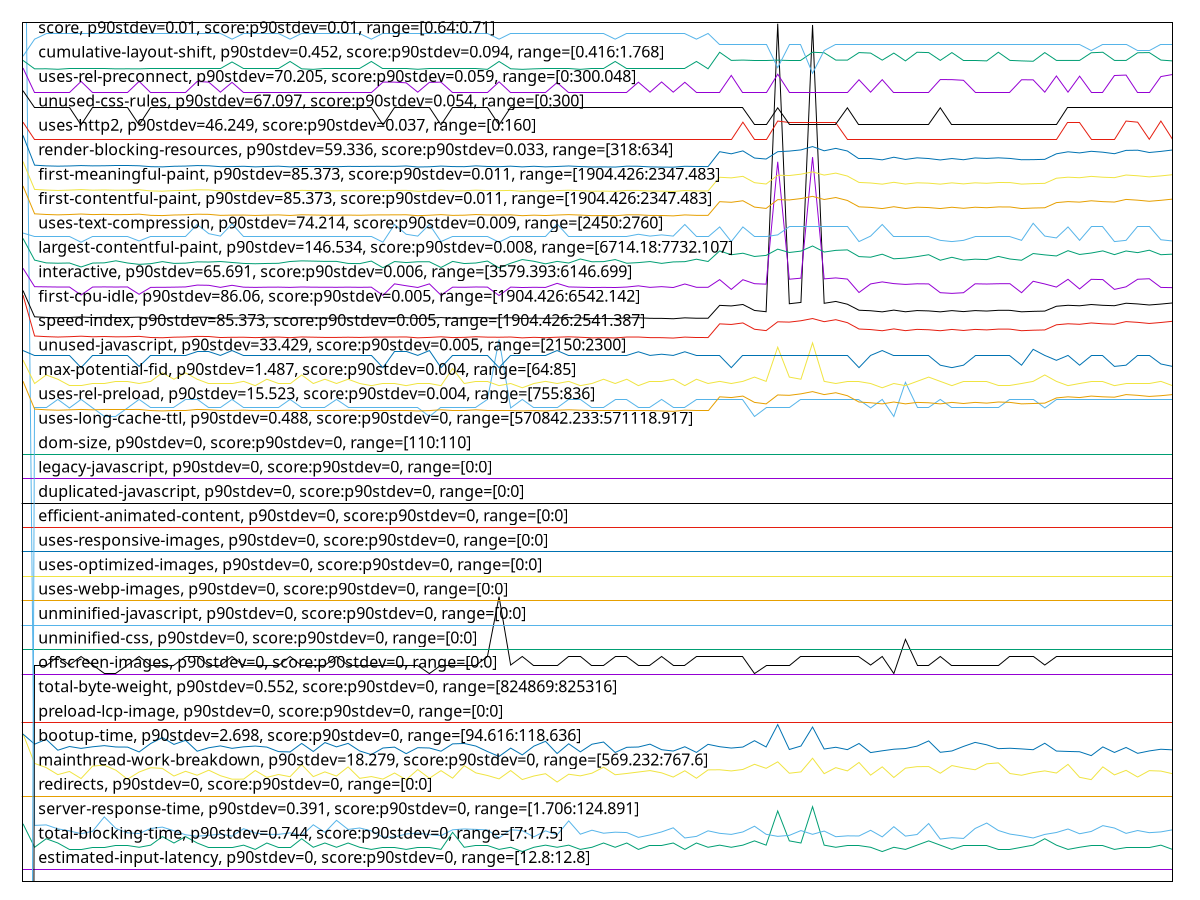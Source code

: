 reset

$estimatedInputLatencyP90Stdev0ScoreP90Stdev0Range128128 <<EOF
0 0.5000000000001847
1 0.5000000000001847
2 0.5000000000001847
3 0.5000000000001847
4 0.5000000000001847
5 0.5000000000001847
6 0.5000000000001847
7 0.5000000000001847
8 0.5000000000001847
9 0.5000000000001847
10 0.5000000000001847
11 0.5000000000001847
12 0.5000000000001847
13 0.5000000000001847
14 0.5000000000001847
15 0.5000000000001847
16 0.5000000000001847
17 0.5000000000001847
18 0.5000000000001847
19 0.5000000000001847
20 0.5000000000001847
21 0.5000000000001847
22 0.5000000000001847
23 0.5000000000001847
24 0.5000000000001847
25 0.5000000000001847
26 0.5000000000001847
27 0.5000000000001847
28 0.5000000000001847
29 0.5000000000001847
30 0.5000000000001847
31 0.5000000000001847
32 0.5000000000001847
33 0.5000000000001847
34 0.5000000000001847
35 0.5000000000001847
36 0.5000000000001847
37 0.5000000000001847
38 0.5000000000001847
39 0.5000000000001847
40 0.5000000000001847
41 0.5000000000001847
42 0.5000000000001847
43 0.5000000000001847
44 0.5000000000001847
45 0.5000000000001847
46 0.5000000000001847
47 0.5000000000001847
48 0.5000000000001847
49 0.5000000000001847
50 0.5000000000001847
51 0.5000000000001847
52 0.5000000000001847
53 0.5000000000001847
54 0.5000000000001847
55 0.5000000000001847
56 0.5000000000001847
57 0.5000000000001847
58 0.5000000000001847
59 0.5000000000001847
60 0.5000000000001847
61 0.5000000000001847
62 0.5000000000001847
63 0.5000000000001847
64 0.5000000000001847
65 0.5000000000001847
66 0.5000000000001847
67 0.5000000000001847
68 0.5000000000001847
69 0.5000000000001847
70 0.5000000000001847
71 0.5000000000001847
72 0.5000000000001847
73 0.5000000000001847
74 0.5000000000001847
75 0.5000000000001847
76 0.5000000000001847
77 0.5000000000001847
78 0.5000000000001847
79 0.5000000000001847
80 0.5000000000001847
81 0.5000000000001847
82 0.5000000000001847
83 0.5000000000001847
84 0.5000000000001847
85 0.5000000000001847
86 0.5000000000001847
87 0.5000000000001847
88 0.5000000000001847
89 0.5000000000001847
90 0.5000000000001847
91 0.5000000000001847
92 0.5000000000001847
93 0.5000000000001847
94 0.5000000000001847
95 0.5000000000001847
96 0.5000000000001847
97 0.5000000000001847
98 0.5000000000001847
99 0.5000000000001847
EOF

$totalBlockingTimeP90Stdev0744ScoreP90Stdev0Range7175 <<EOF
0 2.3644999999999996
1 1.402
2 1.752
3 1.577
4 1.3145
5 1.3145
6 1.402
7 1.402
8 1.4894999999999998
9 1.4894999999999998
10 1.402
11 1.4894999999999998
12 1.8395
13 1.577
14 1.8395
15 1.577
16 1.402
17 1.402
18 1.402
19 1.4894999999999998
20 1.3145
21 1.577
22 1.402
23 1.402
24 1.752
25 1.402
26 1.577
27 1.402
28 1.577
29 1.402
30 1.3145
31 1.402
32 1.402
33 1.3145
34 1.402
35 1.402
36 1.3145
37 2.0145
38 1.402
39 1.4894999999999998
40 1.4894999999999998
41 1.3145
42 1.402
43 1.2269999999999999
44 1.402
45 1.4894999999999998
46 1.402
47 1.4894999999999998
48 1.3145
49 1.402
50 1.577
51 1.402
52 1.577
53 1.3145
54 1.4894999999999998
55 1.4894999999999998
56 1.577
57 1.3145
58 1.577
59 1.402
60 1.4894999999999998
61 1.402
62 1.4894999999999998
63 1.6644999999999999
64 1.4894999999999998
65 2.8895
66 1.6644999999999999
67 1.577
68 3.0645
69 1.4894999999999998
70 1.402
71 1.4894999999999998
72 1.4894999999999998
73 1.402
74 1.2269999999999999
75 1.402
76 1.3145
77 1.4894999999999998
78 1.6644999999999999
79 1.4894999999999998
80 1.3145
81 1.4894999999999998
82 1.4894999999999998
83 1.4894999999999998
84 1.3145
85 1.3145
86 1.402
87 1.4894999999999998
88 1.752
89 1.4894999999999998
90 1.3145
91 1.402
92 1.4894999999999998
93 1.4894999999999998
94 1.3145
95 1.402
96 1.402
97 1.402
98 1.4894999999999998
99 1.3145
EOF

$serverResponseTimeP90Stdev0391ScoreP90Stdev0Range1706124891 <<EOF
0 49.22147687224669
1 2.298734581497797
2 2.318778634361233
3 2.157269823788546
4 2.0736244493392064
5 1.958371145374449
6 2.0601332599118938
7 2.6468072687224664
8 2.174230176211453
9 1.9915209251101316
10 1.9649240088105722
11 2.172688325991189
12 2.2285803964757704
13 2.0786354625550656
14 1.9132720264317178
15 1.8527544052863432
16 1.8939988986784138
17 1.939483480176211
18 1.8577654185022023
19 2.1649790748898674
20 1.98381167400881
21 1.9321596916299555
22 1.930617841409691
23 1.993062775330396
24 1.8824350220264314
25 2.323404185022026
26 2.013492290748898
27 2.5061134361233472
28 2.132600220264317
29 2.1931178414096912
30 2.074780837004405
31 1.8211464757709246
32 1.8192191629955943
33 1.9437235682819378
34 1.9865099118942728
35 1.9190539647577087
36 1.8805077092511007
37 2.1175671806167395
38 2.153415198237885
39 2.1349129955947133
40 2.1110143171806164
41 1.7872257709251098
42 2.1206508810572684
43 2.080948237885462
44 1.8292411894273122
45 2.075166299559471
46 1.9074900881057264
47 2.4837566079295152
48 1.9387125550660789
49 2.1017632158590303
50 1.9784151982378848
51 2.0204306167400876
52 2.0050121145374447
53 1.807655286343612
54 1.9082610132158586
55 2.0316090308370036
56 2.199670704845815
57 1.783756607929515
58 1.847743392070484
59 2.076322687224669
60 1.9737896475770922
61 1.929461453744493
62 2.030452643171806
63 2.265199339207048
64 1.9340870044052858
65 1.8496707048458148
66 1.8897588105726868
67 2.0867301762114536
68 1.9325451541850216
69 2.066300660792951
70 1.8350231277533036
71 1.870485682819383
72 1.8647037444933916
73 2.0982940528634355
74 1.8284702643171802
75 2.245155286343612
76 1.8593072687224665
77 1.9248359030837001
78 2.3746707048458147
79 1.7382720264317175
80 1.7949350220264313
81 1.764483480176211
82 2.171917400881057
83 2.3947147577092505
84 2.0894284140969157
85 1.9425671806167397
86 1.8739548458149775
87 1.7829856828193829
88 1.9290759911894269
89 2.0073248898678413
90 2.1511024229074884
91 1.9564438325991182
92 2.04972577092511
93 2.2887125550660787
94 2.1904196035242287
95 1.9718623348017617
96 2.08904295154185
97 2.0000011013215855
98 2.03199449339207
99 2.1175671806167395
EOF

$redirectsP90Stdev0ScoreP90Stdev0Range00 <<EOF
0 3.5
1 3.5
2 3.5
3 3.5
4 3.5
5 3.5
6 3.5
7 3.5
8 3.5
9 3.5
10 3.5
11 3.5
12 3.5
13 3.5
14 3.5
15 3.5
16 3.5
17 3.5
18 3.5
19 3.5
20 3.5
21 3.5
22 3.5
23 3.5
24 3.5
25 3.5
26 3.5
27 3.5
28 3.5
29 3.5
30 3.5
31 3.5
32 3.5
33 3.5
34 3.5
35 3.5
36 3.5
37 3.5
38 3.5
39 3.5
40 3.5
41 3.5
42 3.5
43 3.5
44 3.5
45 3.5
46 3.5
47 3.5
48 3.5
49 3.5
50 3.5
51 3.5
52 3.5
53 3.5
54 3.5
55 3.5
56 3.5
57 3.5
58 3.5
59 3.5
60 3.5
61 3.5
62 3.5
63 3.5
64 3.5
65 3.5
66 3.5
67 3.5
68 3.5
69 3.5
70 3.5
71 3.5
72 3.5
73 3.5
74 3.5
75 3.5
76 3.5
77 3.5
78 3.5
79 3.5
80 3.5
81 3.5
82 3.5
83 3.5
84 3.5
85 3.5
86 3.5
87 3.5
88 3.5
89 3.5
90 3.5
91 3.5
92 3.5
93 3.5
94 3.5
95 3.5
96 3.5
97 3.5
98 3.5
99 3.5
EOF

$mainthreadWorkBreakdownP90Stdev18279ScoreP90Stdev0Range5692327676 <<EOF
0 6.053920205186657
1 4.838764890282134
2 4.665171273867197
3 4.3780296380735235
4 4.5089330293530905
5 4.217402678825878
6 4.728169278996862
7 4.766989455685382
8 4.560360786548878
9 4.192307210031349
10 4.484076944998581
11 4.6628173268737525
12 4.632495297805644
13 4.3208965517241325
14 4.514518666286692
15 4.353851809632374
16 4.560640068395551
17 4.33502023368481
18 4.192785978911372
19 4.194182388144768
20 4.5469951553149075
21 4.26567854089484
22 4.384612710173837
23 4.2930481618694785
24 4.788573952693077
25 4.296638928469651
26 4.490620119692219
27 4.3207369620974605
28 4.693897406668569
29 4.226100313479626
30 4.299671131376463
31 4.196057566258193
32 4.443980051296669
33 4.16884753491023
34 4.583900256483324
35 4.23088800227985
36 4.541648902821312
37 4.234718153320035
38 4.744407523510974
39 4.4504434311769705
40 4.3430396124251915
41 4.204635508691933
42 4.54607751496153
43 4.177425477343968
44 4.32193388429752
45 4.4155332003419785
46 4.075328013679113
47 4.394547164434316
48 4.32799829011114
49 4.436798518096326
50 4.681968082074665
51 4.374199487033338
52 4.425547449415791
53 4.485273867198632
54 4.544481618694782
55 4.451440866343687
56 4.279044172128815
57 4.53674152180108
58 4.2302895411798245
59 4.5725294955827875
60 4.577716158449703
61 4.529599886007408
62 4.5908424052436585
63 4.801819891707038
64 4.63736278141921
65 4.902082074665147
66 4.435840980336277
67 4.490261043032203
68 5.049901966372184
69 4.417607865488742
70 4.664652607580505
71 4.532193217440866
72 4.8774254773439685
73 4.3579213451125645
74 4.697488173268738
75 4.261210031347961
76 4.642868623539465
77 4.705507552009117
78 4.709497292675978
79 4.435681390709602
80 4.749594186377887
81 4.653561128526646
82 4.5780353377030485
83 4.820890852094613
84 4.859471644343114
85 4.423712168709033
86 4.352415502992305
87 4.46189398689085
88 4.531913935594186
89 4.443740666856651
90 4.798269022513535
91 4.269069820461674
92 4.173675121117128
93 4.696371045882011
94 4.36757651752636
95 4.553298945568541
96 4.280280991735535
97 4.541409518381306
98 4.524014249073811
99 4.415692789968651
EOF

$bootupTimeP90Stdev2698ScoreP90Stdev0Range94616118636 <<EOF
0 6.039143344709902
1 5.626918709277073
2 5.823040335091535
3 5.37802016754577
4 5.530921191436553
5 5.45338473471921
6 5.518975798945087
7 5.565671424139007
8 5.510722618678255
9 5.506813217499229
10 5.307433757368916
11 5.6525470058951335
12 5.898404902264975
13 5.6164936394663405
14 5.783511945392495
15 5.3378402109835585
16 5.479013031337268
17 5.55546354328266
18 5.455339435308723
19 5.517021098355574
20 5.54916506360534
21 5.5063788395904485
22 5.3224197952218475
23 5.307433757368917
24 5.65645640707416
25 5.325677629537703
26 5.692292584548561
27 5.515283586720452
28 5.658193918709281
29 5.348265280794296
30 5.198404902264975
31 5.4688051504809225
32 5.505292894818497
33 5.238150480918403
34 5.482705243561905
35 5.4692395283897035
36 5.33784021098356
37 5.638429723859762
38 5.653632950667085
39 5.54916506360534
40 5.325026062674532
41 5.123909090909094
42 5.464895749301897
43 5.18754545454546
44 5.545690040335095
45 5.742897610921506
46 5.243580204778162
47 5.641687558175618
48 5.310908780639161
49 5.623878063915611
50 5.713794291033203
51 5.287235184610615
52 5.497691281414835
53 5.509636673906303
54 5.626918709277074
55 5.399956251939193
56 5.34392150170649
57 5.520278932671428
58 5.289189885200128
59 5.6193170958734155
60 5.522016444306551
61 5.4672848278001895
62 5.508333540179961
63 5.768525907539564
64 5.511808563450206
65 6.428128762022964
66 5.408209432206024
67 5.550251008377294
68 6.328004654049028
69 5.426887682283591
70 5.499645982004348
71 5.402345330437486
72 5.654501706484646
73 5.281588271796468
74 5.354129382562835
75 5.419720446788712
76 5.4468690660875
77 5.546124418243876
78 5.759621160409562
79 5.293099286379156
80 5.347396524976734
81 5.533744647843628
82 5.699025442134662
83 5.600421656841457
84 5.442308098045306
85 5.45924883648775
86 5.4321002171889585
87 5.39908749612163
88 5.663623642569041
89 5.344355879615269
90 5.327632330127216
91 5.315904126590136
92 5.1571390009308145
93 5.513980452994111
94 5.286800806701835
95 5.491175612783126
96 5.2507474402730425
97 5.348916847657466
98 5.418200124107978
99 5.393223394353089
EOF

$preloadLcpImageP90Stdev0ScoreP90Stdev0Range00 <<EOF
0 6.5
1 6.5
2 6.5
3 6.5
4 6.5
5 6.5
6 6.5
7 6.5
8 6.5
9 6.5
10 6.5
11 6.5
12 6.5
13 6.5
14 6.5
15 6.5
16 6.5
17 6.5
18 6.5
19 6.5
20 6.5
21 6.5
22 6.5
23 6.5
24 6.5
25 6.5
26 6.5
27 6.5
28 6.5
29 6.5
30 6.5
31 6.5
32 6.5
33 6.5
34 6.5
35 6.5
36 6.5
37 6.5
38 6.5
39 6.5
40 6.5
41 6.5
42 6.5
43 6.5
44 6.5
45 6.5
46 6.5
47 6.5
48 6.5
49 6.5
50 6.5
51 6.5
52 6.5
53 6.5
54 6.5
55 6.5
56 6.5
57 6.5
58 6.5
59 6.5
60 6.5
61 6.5
62 6.5
63 6.5
64 6.5
65 6.5
66 6.5
67 6.5
68 6.5
69 6.5
70 6.5
71 6.5
72 6.5
73 6.5
74 6.5
75 6.5
76 6.5
77 6.5
78 6.5
79 6.5
80 6.5
81 6.5
82 6.5
83 6.5
84 6.5
85 6.5
86 6.5
87 6.5
88 6.5
89 6.5
90 6.5
91 6.5
92 6.5
93 6.5
94 6.5
95 6.5
96 6.5
97 6.5
98 6.5
99 6.5
EOF

$totalByteWeightP90Stdev0552ScoreP90Stdev0Range824869825316 <<EOF
0 -144.78149999998277
1 8.868500000040513
2 8.868500000040513
3 9.21850000001723
4 8.868500000040513
5 9.21850000001723
6 8.868500000040513
7 8.518500000005588
8 8.518500000005588
9 8.868500000040513
10 9.21850000001723
11 8.868500000040513
12 8.868500000040513
13 8.868500000040513
14 9.21850000001723
15 9.21850000001723
16 8.868500000040513
17 8.868500000040513
18 9.21850000001723
19 8.868500000040513
20 8.868500000040513
21 8.868500000040513
22 8.868500000040513
23 9.21850000001723
24 8.868500000040513
25 8.868500000040513
26 8.868500000040513
27 9.21850000001723
28 8.868500000040513
29 8.868500000040513
30 8.868500000040513
31 8.868500000040513
32 8.868500000040513
33 8.868500000040513
34 8.868500000040513
35 8.518500000005588
36 8.868500000040513
37 8.868500000040513
38 8.868500000040513
39 8.868500000040513
40 9.21850000001723
41 11.668500000028871
42 8.868500000040513
43 9.21850000001723
44 8.868500000040513
45 8.868500000040513
46 8.868500000040513
47 9.21850000001723
48 9.21850000001723
49 8.868500000040513
50 8.868500000040513
51 9.21850000001723
52 9.21850000001723
53 8.868500000040513
54 8.868500000040513
55 9.21850000001723
56 8.868500000040513
57 8.868500000040513
58 9.21850000001723
59 9.21850000001723
60 9.21850000001723
61 9.21850000001723
62 9.21850000001723
63 8.518500000005588
64 8.868500000040513
65 8.868500000040513
66 8.868500000040513
67 9.21850000001723
68 9.21850000001723
69 9.21850000001723
70 9.21850000001723
71 9.21850000001723
72 9.21850000001723
73 8.868500000040513
74 9.21850000001723
75 8.518500000005588
76 9.918500000028871
77 8.868500000040513
78 8.868500000040513
79 9.21850000001723
80 8.868500000040513
81 8.868500000040513
82 8.868500000040513
83 8.868500000040513
84 8.868500000040513
85 9.21850000001723
86 9.21850000001723
87 9.21850000001723
88 8.868500000040513
89 9.21850000001723
90 9.21850000001723
91 9.21850000001723
92 9.21850000001723
93 9.21850000001723
94 9.21850000001723
95 9.21850000001723
96 9.21850000001723
97 9.21850000001723
98 9.21850000001723
99 9.21850000001723
EOF

$offscreenImagesP90Stdev0ScoreP90Stdev0Range00 <<EOF
0 8.5
1 8.5
2 8.5
3 8.5
4 8.5
5 8.5
6 8.5
7 8.5
8 8.5
9 8.5
10 8.5
11 8.5
12 8.5
13 8.5
14 8.5
15 8.5
16 8.5
17 8.5
18 8.5
19 8.5
20 8.5
21 8.5
22 8.5
23 8.5
24 8.5
25 8.5
26 8.5
27 8.5
28 8.5
29 8.5
30 8.5
31 8.5
32 8.5
33 8.5
34 8.5
35 8.5
36 8.5
37 8.5
38 8.5
39 8.5
40 8.5
41 8.5
42 8.5
43 8.5
44 8.5
45 8.5
46 8.5
47 8.5
48 8.5
49 8.5
50 8.5
51 8.5
52 8.5
53 8.5
54 8.5
55 8.5
56 8.5
57 8.5
58 8.5
59 8.5
60 8.5
61 8.5
62 8.5
63 8.5
64 8.5
65 8.5
66 8.5
67 8.5
68 8.5
69 8.5
70 8.5
71 8.5
72 8.5
73 8.5
74 8.5
75 8.5
76 8.5
77 8.5
78 8.5
79 8.5
80 8.5
81 8.5
82 8.5
83 8.5
84 8.5
85 8.5
86 8.5
87 8.5
88 8.5
89 8.5
90 8.5
91 8.5
92 8.5
93 8.5
94 8.5
95 8.5
96 8.5
97 8.5
98 8.5
99 8.5
EOF

$unminifiedCssP90Stdev0ScoreP90Stdev0Range00 <<EOF
0 9.5
1 9.5
2 9.5
3 9.5
4 9.5
5 9.5
6 9.5
7 9.5
8 9.5
9 9.5
10 9.5
11 9.5
12 9.5
13 9.5
14 9.5
15 9.5
16 9.5
17 9.5
18 9.5
19 9.5
20 9.5
21 9.5
22 9.5
23 9.5
24 9.5
25 9.5
26 9.5
27 9.5
28 9.5
29 9.5
30 9.5
31 9.5
32 9.5
33 9.5
34 9.5
35 9.5
36 9.5
37 9.5
38 9.5
39 9.5
40 9.5
41 9.5
42 9.5
43 9.5
44 9.5
45 9.5
46 9.5
47 9.5
48 9.5
49 9.5
50 9.5
51 9.5
52 9.5
53 9.5
54 9.5
55 9.5
56 9.5
57 9.5
58 9.5
59 9.5
60 9.5
61 9.5
62 9.5
63 9.5
64 9.5
65 9.5
66 9.5
67 9.5
68 9.5
69 9.5
70 9.5
71 9.5
72 9.5
73 9.5
74 9.5
75 9.5
76 9.5
77 9.5
78 9.5
79 9.5
80 9.5
81 9.5
82 9.5
83 9.5
84 9.5
85 9.5
86 9.5
87 9.5
88 9.5
89 9.5
90 9.5
91 9.5
92 9.5
93 9.5
94 9.5
95 9.5
96 9.5
97 9.5
98 9.5
99 9.5
EOF

$unminifiedJavascriptP90Stdev0ScoreP90Stdev0Range00 <<EOF
0 10.5
1 10.5
2 10.5
3 10.5
4 10.5
5 10.5
6 10.5
7 10.5
8 10.5
9 10.5
10 10.5
11 10.5
12 10.5
13 10.5
14 10.5
15 10.5
16 10.5
17 10.5
18 10.5
19 10.5
20 10.5
21 10.5
22 10.5
23 10.5
24 10.5
25 10.5
26 10.5
27 10.5
28 10.5
29 10.5
30 10.5
31 10.5
32 10.5
33 10.5
34 10.5
35 10.5
36 10.5
37 10.5
38 10.5
39 10.5
40 10.5
41 10.5
42 10.5
43 10.5
44 10.5
45 10.5
46 10.5
47 10.5
48 10.5
49 10.5
50 10.5
51 10.5
52 10.5
53 10.5
54 10.5
55 10.5
56 10.5
57 10.5
58 10.5
59 10.5
60 10.5
61 10.5
62 10.5
63 10.5
64 10.5
65 10.5
66 10.5
67 10.5
68 10.5
69 10.5
70 10.5
71 10.5
72 10.5
73 10.5
74 10.5
75 10.5
76 10.5
77 10.5
78 10.5
79 10.5
80 10.5
81 10.5
82 10.5
83 10.5
84 10.5
85 10.5
86 10.5
87 10.5
88 10.5
89 10.5
90 10.5
91 10.5
92 10.5
93 10.5
94 10.5
95 10.5
96 10.5
97 10.5
98 10.5
99 10.5
EOF

$usesWebpImagesP90Stdev0ScoreP90Stdev0Range00 <<EOF
0 11.5
1 11.5
2 11.5
3 11.5
4 11.5
5 11.5
6 11.5
7 11.5
8 11.5
9 11.5
10 11.5
11 11.5
12 11.5
13 11.5
14 11.5
15 11.5
16 11.5
17 11.5
18 11.5
19 11.5
20 11.5
21 11.5
22 11.5
23 11.5
24 11.5
25 11.5
26 11.5
27 11.5
28 11.5
29 11.5
30 11.5
31 11.5
32 11.5
33 11.5
34 11.5
35 11.5
36 11.5
37 11.5
38 11.5
39 11.5
40 11.5
41 11.5
42 11.5
43 11.5
44 11.5
45 11.5
46 11.5
47 11.5
48 11.5
49 11.5
50 11.5
51 11.5
52 11.5
53 11.5
54 11.5
55 11.5
56 11.5
57 11.5
58 11.5
59 11.5
60 11.5
61 11.5
62 11.5
63 11.5
64 11.5
65 11.5
66 11.5
67 11.5
68 11.5
69 11.5
70 11.5
71 11.5
72 11.5
73 11.5
74 11.5
75 11.5
76 11.5
77 11.5
78 11.5
79 11.5
80 11.5
81 11.5
82 11.5
83 11.5
84 11.5
85 11.5
86 11.5
87 11.5
88 11.5
89 11.5
90 11.5
91 11.5
92 11.5
93 11.5
94 11.5
95 11.5
96 11.5
97 11.5
98 11.5
99 11.5
EOF

$usesOptimizedImagesP90Stdev0ScoreP90Stdev0Range00 <<EOF
0 12.5
1 12.5
2 12.5
3 12.5
4 12.5
5 12.5
6 12.5
7 12.5
8 12.5
9 12.5
10 12.5
11 12.5
12 12.5
13 12.5
14 12.5
15 12.5
16 12.5
17 12.5
18 12.5
19 12.5
20 12.5
21 12.5
22 12.5
23 12.5
24 12.5
25 12.5
26 12.5
27 12.5
28 12.5
29 12.5
30 12.5
31 12.5
32 12.5
33 12.5
34 12.5
35 12.5
36 12.5
37 12.5
38 12.5
39 12.5
40 12.5
41 12.5
42 12.5
43 12.5
44 12.5
45 12.5
46 12.5
47 12.5
48 12.5
49 12.5
50 12.5
51 12.5
52 12.5
53 12.5
54 12.5
55 12.5
56 12.5
57 12.5
58 12.5
59 12.5
60 12.5
61 12.5
62 12.5
63 12.5
64 12.5
65 12.5
66 12.5
67 12.5
68 12.5
69 12.5
70 12.5
71 12.5
72 12.5
73 12.5
74 12.5
75 12.5
76 12.5
77 12.5
78 12.5
79 12.5
80 12.5
81 12.5
82 12.5
83 12.5
84 12.5
85 12.5
86 12.5
87 12.5
88 12.5
89 12.5
90 12.5
91 12.5
92 12.5
93 12.5
94 12.5
95 12.5
96 12.5
97 12.5
98 12.5
99 12.5
EOF

$usesResponsiveImagesP90Stdev0ScoreP90Stdev0Range00 <<EOF
0 13.5
1 13.5
2 13.5
3 13.5
4 13.5
5 13.5
6 13.5
7 13.5
8 13.5
9 13.5
10 13.5
11 13.5
12 13.5
13 13.5
14 13.5
15 13.5
16 13.5
17 13.5
18 13.5
19 13.5
20 13.5
21 13.5
22 13.5
23 13.5
24 13.5
25 13.5
26 13.5
27 13.5
28 13.5
29 13.5
30 13.5
31 13.5
32 13.5
33 13.5
34 13.5
35 13.5
36 13.5
37 13.5
38 13.5
39 13.5
40 13.5
41 13.5
42 13.5
43 13.5
44 13.5
45 13.5
46 13.5
47 13.5
48 13.5
49 13.5
50 13.5
51 13.5
52 13.5
53 13.5
54 13.5
55 13.5
56 13.5
57 13.5
58 13.5
59 13.5
60 13.5
61 13.5
62 13.5
63 13.5
64 13.5
65 13.5
66 13.5
67 13.5
68 13.5
69 13.5
70 13.5
71 13.5
72 13.5
73 13.5
74 13.5
75 13.5
76 13.5
77 13.5
78 13.5
79 13.5
80 13.5
81 13.5
82 13.5
83 13.5
84 13.5
85 13.5
86 13.5
87 13.5
88 13.5
89 13.5
90 13.5
91 13.5
92 13.5
93 13.5
94 13.5
95 13.5
96 13.5
97 13.5
98 13.5
99 13.5
EOF

$efficientAnimatedContentP90Stdev0ScoreP90Stdev0Range00 <<EOF
0 14.5
1 14.5
2 14.5
3 14.5
4 14.5
5 14.5
6 14.5
7 14.5
8 14.5
9 14.5
10 14.5
11 14.5
12 14.5
13 14.5
14 14.5
15 14.5
16 14.5
17 14.5
18 14.5
19 14.5
20 14.5
21 14.5
22 14.5
23 14.5
24 14.5
25 14.5
26 14.5
27 14.5
28 14.5
29 14.5
30 14.5
31 14.5
32 14.5
33 14.5
34 14.5
35 14.5
36 14.5
37 14.5
38 14.5
39 14.5
40 14.5
41 14.5
42 14.5
43 14.5
44 14.5
45 14.5
46 14.5
47 14.5
48 14.5
49 14.5
50 14.5
51 14.5
52 14.5
53 14.5
54 14.5
55 14.5
56 14.5
57 14.5
58 14.5
59 14.5
60 14.5
61 14.5
62 14.5
63 14.5
64 14.5
65 14.5
66 14.5
67 14.5
68 14.5
69 14.5
70 14.5
71 14.5
72 14.5
73 14.5
74 14.5
75 14.5
76 14.5
77 14.5
78 14.5
79 14.5
80 14.5
81 14.5
82 14.5
83 14.5
84 14.5
85 14.5
86 14.5
87 14.5
88 14.5
89 14.5
90 14.5
91 14.5
92 14.5
93 14.5
94 14.5
95 14.5
96 14.5
97 14.5
98 14.5
99 14.5
EOF

$duplicatedJavascriptP90Stdev0ScoreP90Stdev0Range00 <<EOF
0 15.5
1 15.5
2 15.5
3 15.5
4 15.5
5 15.5
6 15.5
7 15.5
8 15.5
9 15.5
10 15.5
11 15.5
12 15.5
13 15.5
14 15.5
15 15.5
16 15.5
17 15.5
18 15.5
19 15.5
20 15.5
21 15.5
22 15.5
23 15.5
24 15.5
25 15.5
26 15.5
27 15.5
28 15.5
29 15.5
30 15.5
31 15.5
32 15.5
33 15.5
34 15.5
35 15.5
36 15.5
37 15.5
38 15.5
39 15.5
40 15.5
41 15.5
42 15.5
43 15.5
44 15.5
45 15.5
46 15.5
47 15.5
48 15.5
49 15.5
50 15.5
51 15.5
52 15.5
53 15.5
54 15.5
55 15.5
56 15.5
57 15.5
58 15.5
59 15.5
60 15.5
61 15.5
62 15.5
63 15.5
64 15.5
65 15.5
66 15.5
67 15.5
68 15.5
69 15.5
70 15.5
71 15.5
72 15.5
73 15.5
74 15.5
75 15.5
76 15.5
77 15.5
78 15.5
79 15.5
80 15.5
81 15.5
82 15.5
83 15.5
84 15.5
85 15.5
86 15.5
87 15.5
88 15.5
89 15.5
90 15.5
91 15.5
92 15.5
93 15.5
94 15.5
95 15.5
96 15.5
97 15.5
98 15.5
99 15.5
EOF

$legacyJavascriptP90Stdev0ScoreP90Stdev0Range00 <<EOF
0 16.5
1 16.5
2 16.5
3 16.5
4 16.5
5 16.5
6 16.5
7 16.5
8 16.5
9 16.5
10 16.5
11 16.5
12 16.5
13 16.5
14 16.5
15 16.5
16 16.5
17 16.5
18 16.5
19 16.5
20 16.5
21 16.5
22 16.5
23 16.5
24 16.5
25 16.5
26 16.5
27 16.5
28 16.5
29 16.5
30 16.5
31 16.5
32 16.5
33 16.5
34 16.5
35 16.5
36 16.5
37 16.5
38 16.5
39 16.5
40 16.5
41 16.5
42 16.5
43 16.5
44 16.5
45 16.5
46 16.5
47 16.5
48 16.5
49 16.5
50 16.5
51 16.5
52 16.5
53 16.5
54 16.5
55 16.5
56 16.5
57 16.5
58 16.5
59 16.5
60 16.5
61 16.5
62 16.5
63 16.5
64 16.5
65 16.5
66 16.5
67 16.5
68 16.5
69 16.5
70 16.5
71 16.5
72 16.5
73 16.5
74 16.5
75 16.5
76 16.5
77 16.5
78 16.5
79 16.5
80 16.5
81 16.5
82 16.5
83 16.5
84 16.5
85 16.5
86 16.5
87 16.5
88 16.5
89 16.5
90 16.5
91 16.5
92 16.5
93 16.5
94 16.5
95 16.5
96 16.5
97 16.5
98 16.5
99 16.5
EOF

$domSizeP90Stdev0ScoreP90Stdev0Range110110 <<EOF
0 17.5
1 17.5
2 17.5
3 17.5
4 17.5
5 17.5
6 17.5
7 17.5
8 17.5
9 17.5
10 17.5
11 17.5
12 17.5
13 17.5
14 17.5
15 17.5
16 17.5
17 17.5
18 17.5
19 17.5
20 17.5
21 17.5
22 17.5
23 17.5
24 17.5
25 17.5
26 17.5
27 17.5
28 17.5
29 17.5
30 17.5
31 17.5
32 17.5
33 17.5
34 17.5
35 17.5
36 17.5
37 17.5
38 17.5
39 17.5
40 17.5
41 17.5
42 17.5
43 17.5
44 17.5
45 17.5
46 17.5
47 17.5
48 17.5
49 17.5
50 17.5
51 17.5
52 17.5
53 17.5
54 17.5
55 17.5
56 17.5
57 17.5
58 17.5
59 17.5
60 17.5
61 17.5
62 17.5
63 17.5
64 17.5
65 17.5
66 17.5
67 17.5
68 17.5
69 17.5
70 17.5
71 17.5
72 17.5
73 17.5
74 17.5
75 17.5
76 17.5
77 17.5
78 17.5
79 17.5
80 17.5
81 17.5
82 17.5
83 17.5
84 17.5
85 17.5
86 17.5
87 17.5
88 17.5
89 17.5
90 17.5
91 17.5
92 17.5
93 17.5
94 17.5
95 17.5
96 17.5
97 17.5
98 17.5
99 17.5
EOF

$usesLongCacheTtlP90Stdev0488ScoreP90Stdev0Range570842233571118917 <<EOF
0 -87.42895282720565
1 19.400292452482972
2 19.400292452482972
3 19.750292452517897
4 19.400292452482972
5 19.750292452517897
6 19.400292452482972
7 19.050292452506255
8 19.050292452506255
9 19.400292452482972
10 19.750292452517897
11 19.400292452482972
12 19.400292452482972
13 19.400292452482972
14 19.750292452517897
15 19.750292452517897
16 19.400292452482972
17 19.400292452482972
18 19.750292452517897
19 19.400292452482972
20 19.400292452482972
21 19.400292452482972
22 19.400292452482972
23 19.750292452517897
24 19.400292452482972
25 19.400292452482972
26 19.400292452482972
27 19.750292452517897
28 19.400292452482972
29 19.400292452482972
30 19.400292452482972
31 19.400292452482972
32 19.400292452482972
33 19.400292452482972
34 19.400292452482972
35 19.050292452506255
36 19.400292452482972
37 19.400292452482972
38 19.400292452482972
39 19.400292452482972
40 19.750292452517897
41 22.200292452413123
42 19.400292452482972
43 19.750292452517897
44 19.400292452482972
45 19.400292452482972
46 19.400292452482972
47 19.750292452517897
48 19.750292452517897
49 19.400292452482972
50 19.400292452482972
51 19.750292452517897
52 19.750292452517897
53 19.400292452482972
54 19.400292452482972
55 19.750292452517897
56 19.400292452482972
57 19.400292452482972
58 19.750292452517897
59 19.750292452517897
60 19.750292452517897
61 19.750292452517897
62 19.750292452517897
63 19.050292452506255
64 19.400292452482972
65 19.400292452482972
66 19.400292452482972
67 19.750292452517897
68 19.750292452517897
69 19.750292452517897
70 19.750292452517897
71 19.750292452517897
72 19.750292452517897
73 19.400292452482972
74 19.750292452517897
75 19.050292452506255
76 20.45029245247133
77 19.400292452482972
78 19.400292452482972
79 19.750292452517897
80 19.400292452482972
81 19.400292452482972
82 19.400292452482972
83 19.400292452482972
84 19.400292452482972
85 19.750292452517897
86 19.750292452517897
87 19.750292452517897
88 19.400292452482972
89 19.750292452517897
90 19.750292452517897
91 19.750292452517897
92 19.750292452517897
93 19.750292452517897
94 19.750292452517897
95 19.750292452517897
96 19.750292452517897
97 19.750292452517897
98 19.750292452517897
99 19.750292452517897
EOF

$usesRelPreloadP90Stdev15523ScoreP90Stdev0004Range755836 <<EOF
0 20.49567391304348
1 19.35436956521739
2 19.323934782608696
3 19.30871739130435
4 19.323934782608696
5 19.339152173913043
6 19.323934782608696
7 19.339152173913043
8 19.323934782608696
9 19.323934782608696
10 19.339152173913043
11 19.2935
12 19.278282608695655
13 19.30871739130435
14 19.30871739130435
15 19.339152173913043
16 19.323934782608696
17 19.2935
18 19.2935
19 19.30871739130435
20 19.2935
21 19.30871739130435
22 19.30871739130435
23 19.2935
24 19.30871739130435
25 19.30871739130435
26 19.2935
27 19.2935
28 19.30871739130435
29 19.2935
30 19.30871739130435
31 19.30871739130435
32 19.30871739130435
33 19.30871739130435
34 19.278282608695655
35 19.2935
36 19.323934782608696
37 19.2935
38 19.2935
39 19.323934782608696
40 19.30871739130435
41 19.30871739130435
42 19.30871739130435
43 19.278282608695655
44 19.2935
45 19.278282608695655
46 19.30871739130435
47 19.323934782608696
48 19.30871739130435
49 19.278282608695655
50 19.278282608695655
51 19.278282608695655
52 19.30871739130435
53 19.30871739130435
54 19.2935
55 19.278282608695655
56 19.263065217391304
57 19.30871739130435
58 19.2935
59 19.2935
60 19.856543478260868
61 19.826108695652174
62 19.886978260869565
63 19.628282608695653
64 19.56741304347826
65 19.93263043478261
66 19.917413043478263
67 19.97828260869565
68 20.06958695652174
69 19.947847826086957
70 20.023934782608695
71 19.902195652173916
72 19.6435
73 19.613065217391302
74 19.56741304347826
75 19.6435
76 19.56741304347826
77 19.628282608695653
78 19.613065217391302
79 19.56741304347826
80 19.628282608695653
81 19.582630434782608
82 19.628282608695653
83 19.597847826086955
84 19.6435
85 19.628282608695653
86 19.56741304347826
87 19.582630434782608
88 19.597847826086955
89 19.810891304347827
90 19.856543478260868
91 19.826108695652174
92 19.886978260869565
93 19.856543478260868
94 19.84132608695652
95 19.947847826086957
96 19.917413043478263
97 19.871760869565218
98 19.902195652173916
99 19.947847826086957
EOF

$maxPotentialFidP90Stdev1487ScoreP90Stdev0004Range6485 <<EOF
0 21.3645
1 20.401999999999997
2 20.752
3 20.576999999999998
4 20.3145
5 20.3145
6 20.401999999999997
7 20.401999999999997
8 20.4895
9 20.4895
10 20.401999999999997
11 20.4895
12 20.839499999999997
13 20.576999999999998
14 20.839499999999997
15 20.576999999999998
16 20.401999999999997
17 20.401999999999997
18 20.401999999999997
19 20.4895
20 20.3145
21 20.576999999999998
22 20.401999999999997
23 20.401999999999997
24 20.752
25 20.401999999999997
26 20.576999999999998
27 20.401999999999997
28 20.576999999999998
29 20.401999999999997
30 20.3145
31 20.401999999999997
32 20.401999999999997
33 20.3145
34 20.401999999999997
35 20.401999999999997
36 20.3145
37 21.014499999999998
38 20.401999999999997
39 20.4895
40 20.4895
41 20.3145
42 20.401999999999997
43 20.226999999999997
44 20.401999999999997
45 20.4895
46 20.401999999999997
47 20.4895
48 20.3145
49 20.401999999999997
50 20.576999999999998
51 20.401999999999997
52 20.576999999999998
53 20.3145
54 20.4895
55 20.4895
56 20.576999999999998
57 20.3145
58 20.576999999999998
59 20.401999999999997
60 20.4895
61 20.401999999999997
62 20.4895
63 20.664499999999997
64 20.4895
65 21.889499999999998
66 20.664499999999997
67 20.576999999999998
68 22.0645
69 20.4895
70 20.401999999999997
71 20.4895
72 20.4895
73 20.401999999999997
74 20.226999999999997
75 20.401999999999997
76 20.3145
77 20.4895
78 20.664499999999997
79 20.4895
80 20.3145
81 20.4895
82 20.4895
83 20.4895
84 20.3145
85 20.3145
86 20.401999999999997
87 20.4895
88 20.752
89 20.4895
90 20.3145
91 20.401999999999997
92 20.4895
93 20.4895
94 20.3145
95 20.401999999999997
96 20.401999999999997
97 20.401999999999997
98 20.4895
99 20.3145
EOF

$unusedJavascriptP90Stdev33429ScoreP90Stdev0005Range21502300 <<EOF
0 21.752
1 21.552
2 21.552
3 21.552
4 21.552
5 21.052
6 21.552
7 21.552
8 21.552
9 21.552
10 21.102
11 21.552
12 21.552
13 21.552
14 21.552
15 21.701999999999998
16 21.701999999999998
17 21.552
18 21.752
19 21.552
20 21.552
21 21.552
22 21.552
23 21.552
24 21.552
25 21.552
26 21.552
27 21.552
28 21.552
29 21.552
30 21.552
31 21.052
32 21.701999999999998
33 21.701999999999998
34 21.552
35 21.752
36 21.052
37 21.552
38 21.552
39 21.552
40 21.552
41 21.052
42 21.552
43 21.552
44 21.552
45 21.552
46 21.752
47 21.552
48 21.552
49 21.552
50 21.552
51 21.552
52 21.552
53 21.701999999999998
54 21.552
55 21.602
56 21.552
57 21.701999999999998
58 21.552
59 21.552
60 21.552
61 21.052
62 21.552
63 21.552
64 21.552
65 21.552
66 21.552
67 21.552
68 21.552
69 21.552
70 21.552
71 21.552
72 21.052
73 21.552
74 21.752
75 21.552
76 21.552
77 21.552
78 21.552
79 21.152
80 21.052
81 21.152
82 21.552
83 21.552
84 21.552
85 21.552
86 21.152
87 21.802
88 21.552
89 21.352
90 21.552
91 21.152
92 21.552
93 21.552
94 21.102
95 21.152
96 21.552
97 21.552
98 21.201999999999998
99 21.102
EOF

$speedIndexP90Stdev85373ScoreP90Stdev0005Range19044262541387 <<EOF
0 24.025832805299373
1 22.347874401425912
2 22.321829429446694
3 22.305997247054602
4 22.3196272106678
5 22.34054386249689
6 22.31657522870054
7 22.32676574710529
8 22.313898675236167
9 22.318132828163503
10 22.333589997043685
11 22.28606204888357
12 22.276795715382196
13 22.29952020623273
14 22.308991406945882
15 22.331840118428545
16 22.326742645940968
17 22.285478156580442
18 22.295016585831696
19 22.297468352517445
20 22.281970514521625
21 22.295725943739875
22 22.304066570704286
23 22.280593851124163
24 22.30862745986
25 22.299276606529865
26 22.289788529517025
27 22.290376433399583
28 22.296827191459645
29 22.28929164698852
30 22.30109592696831
31 22.304344199667177
32 22.306109294618103
33 22.309122129103297
34 22.273051805127746
35 22.2904060360892
36 22.315315177767317
37 22.28462244518809
38 22.292321911094707
39 22.31845001959943
40 22.300970599693578
41 22.298059852988462
42 22.306405321514262
43 22.272261800639917
44 22.293800938932893
45 22.27817874197462
46 22.299307592522734
47 22.31553194138707
48 22.296797035448726
49 22.27353609959665
50 22.278466884042235
51 22.269289496940036
52 22.305664977613215
53 22.3065810010274
54 22.282135542599715
55 22.279754601040523
56 22.26361380369267
57 22.303330238382674
58 22.285561569766607
59 22.28498888221983
60 22.845624537730682
61 22.820817068841666
62 22.883912988472538
63 22.624132649124537
64 22.56922256482406
65 22.92999427809059
66 22.916862580309154
67 22.973051805127746
68 23.063460217508627
69 22.93507086269905
70 23.016054968347056
71 22.89527142981386
72 22.634401739154065
73 22.611698551173625
74 22.5634479653941
75 22.63913816949259
76 22.566996829889863
77 22.619434397955796
78 22.604452255412717
79 22.56411748416859
80 22.617207279718343
81 22.574479808837374
82 22.61835583640937
83 22.598121568075022
84 22.630663085451978
85 22.62938767985264
86 22.5655173870607
87 22.585359488922805
88 22.596484567005334
89 22.807107150300443
90 22.84888705845306
91 22.82719271353509
92 22.88257491923584
93 22.847666984983846
94 22.830357711378124
95 22.93795242170553
96 22.907478389370617
97 22.861732827452087
98 22.901828840554735
99 22.950277653690424
EOF

$firstCpuIdleP90Stdev8606ScoreP90Stdev0005Range19044266542142 <<EOF
0 24.20975263031294
1 23.13431714298268
2 23.10977958878647
3 23.094863733480487
4 23.107704828917953
5 23.127410877297244
6 23.104829488027313
7 23.11443020473546
8 23.10230784677757
9 23.106296937532303
10 23.120859484169717
11 23.07608233467828
12 23.0673523133647
13 23.088761567568213
14 23.097684598892172
15 23.11921088414857
16 23.1144084406087
17 23.075532236600075
18 23.084518605442636
19 23.086828470009817
20 23.072227608083374
21 23.085186907490737
22 23.093044799844506
23 23.070930622517327
24 23.0973417161526
25 23.088532066806376
26 23.079593135940712
27 23.080147013418173
28 23.086224417749104
29 23.07912501172917
30 23.090246089531924
31 23.09330636033798
32 23.094969296011488
33 23.097807755178337
34 23.063825091264114
35 23.080174902778214
36 23.10364236568797
37 23.074726051641118
38 23.08197989173418
39 23.10659577072191
40 23.090128015886137
41 23.0873857359142
42 23.095248189611905
43 23.06308081025852
44 23.083373317143355
45 23.068655293839917
46 23.08856125940754
47 23.103846583572015
48 23.08619600709261
49 23.064281355981432
50 23.06892675896593
51 23.060280536056588
52 23.094550694962642
53 23.09541370123458
54 23.0723830847494
55 23.07013994612774
56 23.05493333772712
57 23.0923510845945
58 23.07561082203982
59 23.075071280214715
60 23.60325874735442
61 23.579887072667233
62 23.639331158410076
63 23.39458625482758
64 23.3428542287568
65 35.14305684551599
66 23.67037371034982
67 23.723310843487443
68 35.089772789591315
69 23.68752814293353
70 23.763825091264113
71 23.65003220159874
72 23.40426099563154
73 23.382871811341325
74 23.337413848687003
75 23.40872329323819
76 23.340757313789187
77 23.39015992667593
78 23.376044913040303
79 23.33804461739075
80 23.3880617084672
81 23.34780719664643
82 23.389143789571985
83 23.37008063003889
84 23.40073872584722
85 23.39953713753141
86 23.339363497407668
87 23.35805718808227
88 23.36853837449341
89 23.566970649892838
90 23.60633244154405
91 23.585893711005163
92 23.638070533271375
93 23.605182982873178
94 23.588875526695592
95 23.69024292451776
96 23.661532652892525
97 23.61843472958864
98 23.65621008582029
99 23.7018548029276
EOF

$interactiveP90Stdev65691ScoreP90Stdev0006Range35793936146699 <<EOF
0 25.1236192165399
1 24.368172012305827
2 24.361253672807006
3 24.354554309337715
4 24.355549363801714
5 24.028038963978396
6 24.35492048407999
7 24.359054305393908
8 24.354237164024145
9 24.358494442322943
10 24.057033687162466
11 24.341650072898503
12 24.342184096135423
13 24.349181942815918
14 24.35844408777455
15 24.4338634960455
16 24.425437943320723
17 24.340566124988325
18 24.42508899513448
19 24.34835009892764
20 24.34034778616364
21 24.347246274222044
22 24.350355667585404
23 24.34019210995453
24 24.35542292529752
25 24.348176618674287
26 24.346095518193934
27 24.344044453759984
28 24.349001726537452
29 24.34294018734783
30 24.348686789756705
31 24.011353498490667
32 24.484619997414008
33 24.40653069381173
34 24.336083797194725
35 24.483679162430846
36 24.019528382739882
37 24.349010118962187
38 24.344546563697598
39 24.356251898093127
40 24.35158692463496
41 24.00587302428712
42 24.351036779108423
43 24.334724555668004
44 24.343677285177947
45 24.338362561362864
46 24.505643021368698
47 24.358463743716683
48 24.3469589441016
49 24.334900575734103
50 24.3403986077736
51 24.334841166201127
52 24.35341735663976
53 24.403065505810375
54 24.340590418849395
55 24.369948556109712
56 24.334005678233687
57 24.479222343191367
58 24.34387020052015
59 24.344123077528533
60 24.65772700871696
61 24.257200746895393
62 24.654327193287205
63 24.491093207122084
64 24.47184915635738
65 29.485091676924338
66 24.674482153415298
67 24.71745755193716
68 29.675853920478183
69 24.68848944157362
70 24.728038963978396
71 24.680009338088084
72 24.129804843723782
73 24.48174746919605
74 24.56441649688948
75 24.494138442606896
76 24.461857864286802
77 24.487109676466858
78 24.482305123734193
79 24.122610548048563
80 24.0943612046927
81 24.12109991159673
82 24.48649305410231
83 24.477678799600454
84 24.489232407790958
85 24.489948966265807
86 24.122254974263846
87 24.59047497568362
88 24.479966950033088
89 24.352718687280785
90 24.67097975163585
91 24.276141124396755
92 24.670224764689856
93 24.65847603262433
94 24.25736749112363
95 24.36267806605205
96 24.67312556212796
97 24.69438081330913
98 24.33811918104562
99 24.33014748181624
EOF

$largestContentfulPaintP90Stdev146534ScoreP90Stdev0008Range6714187732107 <<EOF
0 26.3467191661167
1 25.457329583727606
2 25.34315012837118
3 25.32987212632951
4 25.33889238632502
5 25.176776476954927
6 25.336160654419444
7 25.34485973651415
8 25.4287780781003
9 25.339037912648614
10 25.28301247222774
11 25.311258277692815
12 25.395203898051925
13 25.32290198472557
14 25.33353803760572
15 25.385901480661282
16 25.37852197955785
17 25.399214470694364
18 25.360127784345188
19 25.32120951476822
20 25.30814832983709
21 25.31997467587818
22 25.326153080747698
23 25.400123031739092
24 25.425979275994244
25 25.416163721163485
26 25.40487724745319
27 25.404539405780206
28 25.321345552822955
29 25.31350136375226
30 25.417212530682253
31 25.14582989506143
32 25.398836956197222
33 25.35743192995623
34 25.389395061254383
35 25.38868510153717
36 25.15613178297278
37 25.40293998015934
38 25.317100679241435
39 25.338316744913804
40 25.418918462121034
41 25.139424720566232
42 25.328714201718885
43 25.480410687247158
44 25.40961165640605
45 25.304735863775555
46 25.404978831231638
47 25.337545526560785
48 25.50334590863304
49 25.389264478954242
50 25.394977306331285
51 25.478816420872484
52 25.32902251115506
53 25.35534806890854
54 25.39790200590474
55 25.323147849492322
56 25.382741531321862
57 25.393680675090316
58 25.493578032353287
59 25.400559314201466
60 25.833710944362302
61 25.676387796798544
62 25.739545153807363
63 25.606193168683614
64 25.650278868083397
65 25.906539990325342
66 25.769464689898793
67 25.82571749296215
68 26.035981504043086
69 25.787841509719108
70 25.856316092595325
71 25.87677647695493
72 25.60116065018361
73 25.576524122890014
74 25.699011980870957
75 25.51042872342966
76 25.53972855696137
77 25.601273441979647
78 25.678300513196728
79 25.45116713101011
80 25.57304097939265
81 25.456886185063585
82 25.49514780713398
83 25.477684766906258
84 25.609145443538434
85 25.502302376963826
86 25.45185562351903
87 25.726598529555517
88 25.671699465251322
89 25.627491782295046
90 25.84340789583235
91 25.688157994315496
92 25.747145375765083
93 25.83514503689834
94 25.681900481004384
95 25.831271332534158
96 25.763674058717122
97 25.863244011402855
98 25.67841235616588
99 25.70156313915985
EOF

$usesTextCompressionP90Stdev74214ScoreP90Stdev0009Range24502760 <<EOF
0 26.56625
1 26.44125
2 26.44125
3 26.44125
4 26.44125
5 26.19125
6 26.44125
7 26.44125
8 26.44125
9 26.44125
10 26.24125
11 26.44125
12 26.44125
13 26.44125
14 26.44125
15 26.916249999999998
16 26.541249999999998
17 26.44125
18 26.94125
19 26.44125
20 26.44125
21 26.44125
22 26.44125
23 26.44125
24 26.44125
25 26.44125
26 26.44125
27 26.44125
28 26.44125
29 26.44125
30 26.44125
31 26.19125
32 26.916249999999998
33 26.51625
34 26.44125
35 26.916249999999998
36 26.21625
37 26.44125
38 26.44125
39 26.44125
40 26.44125
41 26.19125
42 26.44125
43 26.44125
44 26.44125
45 26.44125
46 26.94125
47 26.44125
48 26.44125
49 26.44125
50 26.44125
51 26.44125
52 26.44125
53 26.51625
54 26.44125
55 26.49125
56 26.44125
57 26.916249999999998
58 26.44125
59 26.44125
60 26.81625
61 26.21625
62 26.81625
63 26.44125
64 26.44125
65 26.49125
66 26.81625
67 26.81625
68 26.81625
69 26.81625
70 26.81625
71 26.81625
72 26.21625
73 26.44125
74 26.916249999999998
75 26.44125
76 26.44125
77 26.44125
78 26.44125
79 26.26625
80 26.21625
81 26.26625
82 26.44125
83 26.44125
84 26.44125
85 26.44125
86 26.26625
87 26.96625
88 26.44125
89 26.36625
90 26.81625
91 26.26625
92 26.81625
93 26.81625
94 26.21625
95 26.26625
96 26.81625
97 26.81625
98 26.291249999999998
99 26.24125
EOF

$firstContentfulPaintP90Stdev85373ScoreP90Stdev0011Range19044262347483 <<EOF
0 28.494741770086694
1 27.353238957337147
2 27.327193985357933
3 27.31136180296584
4 27.32499176657904
5 27.34590841840813
6 27.32193978461178
7 27.33213030301653
8 27.319263231147406
9 27.32349738407474
10 27.338954552954924
11 27.291426604794808
12 27.282160271293435
13 27.30488476214397
14 27.31435596285712
15 27.337204674339787
16 27.332107201852203
17 27.29084271249168
18 27.300381141742935
19 27.302832908428684
20 27.28733507043286
21 27.301090499651114
22 27.309431126615525
23 27.2859584070354
24 27.31399201577124
25 27.304641162441104
26 27.295153085428264
27 27.295740989310822
28 27.302191747370884
29 27.29465620289976
30 27.306460482879547
31 27.30970875557842
32 27.31147385052934
33 27.314486685014536
34 27.278416361038985
35 27.295770592000437
36 27.320679733678553
37 27.28998700109933
38 27.297686467005946
39 27.323814575510674
40 27.306335155604817
41 27.3034244088997
42 27.311769877425498
43 27.277626356551156
44 27.299165494844132
45 27.28354329788586
46 27.304672148433973
47 27.32089649729831
48 27.30216159135997
49 27.27890065550789
50 27.283831439953474
51 27.274654052851275
52 27.311029533524454
53 27.31194555693864
54 27.287500098510954
55 27.28511915695176
56 27.26897835960391
57 27.308694794293913
58 27.290926125677842
59 27.29035343813107
60 27.85098909364192
61 27.826181624752905
62 27.889277544383777
63 27.629497205035776
64 27.574587120735302
65 27.93535883400183
66 27.922227136220393
67 27.978416361038988
68 28.068824773419863
69 27.94043541861029
70 28.021419524258295
71 27.9006359857251
72 27.639766295065304
73 27.617063107084864
74 27.56881252130534
75 27.64450272540383
76 27.572361385801102
77 27.624798953867035
78 27.609816811323956
79 27.569482040079826
80 27.622571835629586
81 27.57984436474861
82 27.62372039232061
83 27.603486123986258
84 27.636027641363217
85 27.634752235763884
86 27.57088194297194
87 27.590724044834044
88 27.601849122916573
89 27.81247170621168
90 27.854251614364298
91 27.832557269446326
92 27.88793947514708
93 27.85303154089509
94 27.835722267289363
95 27.943316977616767
96 27.91284294528186
97 27.86709738336333
98 27.907193396465974
99 27.955642209601663
EOF

$firstMeaningfulPaintP90Stdev85373ScoreP90Stdev0011Range19044262347483 <<EOF
0 29.494741770086694
1 28.353238957337147
2 28.327193985357933
3 28.31136180296584
4 28.32499176657904
5 28.34590841840813
6 28.32193978461178
7 28.33213030301653
8 28.319263231147406
9 28.32349738407474
10 28.338954552954924
11 28.291426604794808
12 28.282160271293435
13 28.30488476214397
14 28.31435596285712
15 28.337204674339787
16 28.332107201852203
17 28.29084271249168
18 28.300381141742935
19 28.302832908428684
20 28.28733507043286
21 28.301090499651114
22 28.309431126615525
23 28.2859584070354
24 28.31399201577124
25 28.304641162441104
26 28.295153085428264
27 28.295740989310822
28 28.302191747370884
29 28.29465620289976
30 28.306460482879547
31 28.30970875557842
32 28.31147385052934
33 28.314486685014536
34 28.278416361038985
35 28.295770592000437
36 28.320679733678553
37 28.28998700109933
38 28.297686467005946
39 28.323814575510674
40 28.306335155604817
41 28.3034244088997
42 28.311769877425498
43 28.277626356551156
44 28.299165494844132
45 28.28354329788586
46 28.304672148433973
47 28.32089649729831
48 28.30216159135997
49 28.27890065550789
50 28.283831439953474
51 28.274654052851275
52 28.311029533524454
53 28.31194555693864
54 28.287500098510954
55 28.28511915695176
56 28.26897835960391
57 28.308694794293913
58 28.290926125677842
59 28.29035343813107
60 28.85098909364192
61 28.826181624752905
62 28.889277544383777
63 28.629497205035776
64 28.574587120735302
65 28.93535883400183
66 28.922227136220393
67 28.978416361038988
68 29.068824773419863
69 28.94043541861029
70 29.021419524258295
71 28.9006359857251
72 28.639766295065304
73 28.617063107084864
74 28.56881252130534
75 28.64450272540383
76 28.572361385801102
77 28.624798953867035
78 28.609816811323956
79 28.569482040079826
80 28.622571835629586
81 28.57984436474861
82 28.62372039232061
83 28.603486123986258
84 28.636027641363217
85 28.634752235763884
86 28.57088194297194
87 28.590724044834044
88 28.601849122916573
89 28.81247170621168
90 28.854251614364298
91 28.832557269446326
92 28.88793947514708
93 28.85303154089509
94 28.835722267289363
95 28.943316977616767
96 28.91284294528186
97 28.86709738336333
98 28.907193396465974
99 28.955642209601663
EOF

$renderBlockingResourcesP90Stdev59336ScoreP90Stdev0033Range318634 <<EOF
0 30.56564705882353
1 29.346823529411765
2 29.318
3 29.30564705882353
4 29.313882352941178
5 29.33035294117647
6 29.318
7 29.322117647058825
8 29.318
9 29.318
10 29.322117647058825
11 29.28505882352941
12 29.276823529411764
13 29.301529411764708
14 29.309764705882355
15 29.33035294117647
16 29.322117647058825
17 29.28505882352941
18 29.289176470588238
19 29.301529411764708
20 29.276823529411764
21 29.29329411764706
22 29.30564705882353
23 29.276823529411764
24 29.301529411764708
25 29.301529411764708
26 29.289176470588238
27 29.28505882352941
28 29.297411764705885
29 29.29329411764706
30 29.297411764705885
31 29.301529411764708
32 29.297411764705885
33 29.313882352941178
34 29.27270588235294
35 29.280941176470588
36 29.309764705882355
37 29.289176470588238
38 29.28505882352941
39 29.318
40 29.29329411764706
41 29.28505882352941
42 29.30564705882353
43 29.276823529411764
44 29.301529411764708
45 29.276823529411764
46 29.29329411764706
47 29.313882352941178
48 29.289176470588238
49 29.27270588235294
50 29.276823529411764
51 29.268588235294118
52 29.30564705882353
53 29.301529411764708
54 29.276823529411764
55 29.268588235294118
56 29.264470588235294
57 29.301529411764708
58 29.29329411764706
59 29.289176470588238
60 29.898588235294117
61 29.812117647058823
62 29.931529411764707
63 29.639176470588236
64 29.598
65 29.898588235294117
66 29.92329411764706
67 29.97270588235294
68 30.108588235294118
69 29.93564705882353
70 30.034470588235294
71 29.927411764705884
72 29.639176470588236
73 29.639176470588236
74 29.565058823529412
75 29.672117647058826
76 29.581529411764706
77 29.647411764705883
78 29.61858823529412
79 29.56094117647059
80 29.61858823529412
81 29.569176470588236
82 29.64329411764706
83 29.622705882352943
84 29.647411764705883
85 29.622705882352943
86 29.569176470588236
87 29.57329411764706
88 29.58564705882353
89 29.812117647058823
90 29.894470588235293
91 29.849176470588237
92 29.915058823529414
93 29.878
94 29.816235294117647
95 29.952117647058824
96 29.96035294117647
97 29.86564705882353
98 29.91094117647059
99 29.968588235294117
EOF

$usesHttp2P90Stdev46249ScoreP90Stdev0037Range0160 <<EOF
0 31.107599999999998
1 30.4076
2 30.4076
3 30.4076
4 30.4076
5 30.4076
6 30.4076
7 30.4076
8 30.4076
9 30.4076
10 30.4076
11 30.4076
12 30.4076
13 30.4076
14 30.4076
15 30.4076
16 30.4076
17 30.4076
18 30.4076
19 30.4076
20 30.4076
21 30.4076
22 30.4076
23 30.4076
24 30.4076
25 30.4076
26 30.4076
27 30.4076
28 30.4076
29 30.4076
30 30.4076
31 30.4076
32 30.4076
33 30.4076
34 30.4076
35 30.4076
36 30.4076
37 30.4076
38 30.4076
39 30.4076
40 30.4076
41 30.4076
42 30.4076
43 30.4076
44 30.4076
45 30.4076
46 30.4076
47 30.4076
48 30.4076
49 30.4076
50 30.4076
51 30.4076
52 30.4076
53 30.4076
54 30.4076
55 30.4076
56 30.4076
57 30.4076
58 30.4076
59 30.4076
60 30.4076
61 30.4076
62 31.107599999999998
63 30.4076
64 30.4076
65 31.154266666666665
66 31.107599999999998
67 31.107599999999998
68 31.107599999999998
69 31.107599999999998
70 31.107599999999998
71 30.4076
72 30.4076
73 30.4076
74 30.4076
75 30.4076
76 30.4076
77 30.4076
78 30.4076
79 30.4076
80 30.4076
81 30.4076
82 30.4076
83 30.4076
84 30.4076
85 30.4076
86 30.4076
87 30.4076
88 30.4076
89 30.4076
90 31.107599999999998
91 31.107599999999998
92 30.4076
93 30.4076
94 30.4076
95 31.154266666666665
96 31.107599999999998
97 30.4076
98 31.154266666666665
99 30.4076
EOF

$unusedCssRulesP90Stdev67097ScoreP90Stdev0054Range0300 <<EOF
0 32.396
1 31.695999999999998
2 31.695999999999998
3 31.695999999999998
4 31.695999999999998
5 30.996
6 31.695999999999998
7 31.695999999999998
8 31.695999999999998
9 31.695999999999998
10 30.996
11 31.695999999999998
12 31.695999999999998
13 31.695999999999998
14 31.695999999999998
15 31.695999999999998
16 31.695999999999998
17 31.695999999999998
18 31.695999999999998
19 31.695999999999998
20 31.695999999999998
21 31.695999999999998
22 31.695999999999998
23 31.695999999999998
24 31.695999999999998
25 31.695999999999998
26 31.695999999999998
27 31.695999999999998
28 31.695999999999998
29 31.695999999999998
30 31.695999999999998
31 30.996
32 31.695999999999998
33 31.695999999999998
34 31.695999999999998
35 31.695999999999998
36 30.996
37 31.695999999999998
38 31.695999999999998
39 31.695999999999998
40 31.695999999999998
41 30.996
42 31.695999999999998
43 31.695999999999998
44 31.695999999999998
45 31.695999999999998
46 31.695999999999998
47 31.695999999999998
48 31.695999999999998
49 31.695999999999998
50 31.695999999999998
51 31.695999999999998
52 31.695999999999998
53 31.695999999999998
54 31.695999999999998
55 31.695999999999998
56 31.695999999999998
57 31.695999999999998
58 31.695999999999998
59 31.695999999999998
60 31.695999999999998
61 31.695999999999998
62 31.695999999999998
63 30.996
64 30.996
65 31.695999999999998
66 30.996
67 30.996
68 30.996
69 30.996
70 30.996
71 31.695999999999998
72 30.996
73 30.996
74 30.996
75 30.996
76 30.996
77 30.996
78 30.996
79 31.695999999999998
80 30.996
81 30.996
82 30.996
83 30.996
84 30.996
85 30.996
86 30.996
87 30.996
88 30.996
89 30.996
90 31.695999999999998
91 31.695999999999998
92 31.695999999999998
93 31.695999999999998
94 31.695999999999998
95 31.695999999999998
96 31.695999999999998
97 31.695999999999998
98 31.695999999999998
99 31.695999999999998
EOF

$usesRelPreconnectP90Stdev70205ScoreP90Stdev0059Range0300048 <<EOF
0 33.32837471024097
1 32.337790359950134
2 32.337790359950134
3 32.337790359950134
4 32.337790359950134
5 32.7774833262067
6 32.337790359950134
7 32.337790359950134
8 32.337790359950134
9 32.337790359950134
10 32.77919016237273
11 32.337790359950134
12 32.337790359950134
13 32.337790359950134
14 32.337790359950134
15 32.77549587397084
16 32.74906470845734
17 32.337790359950134
18 32.73924628504695
19 32.337790359950134
20 32.337790359950134
21 32.337790359950134
22 32.337790359950134
23 32.337790359950134
24 32.337790359950134
25 32.337790359950134
26 32.337790359950134
27 32.337790359950134
28 32.337790359950134
29 32.337790359950134
30 32.337790359950134
31 32.750352261663345
32 32.7487213589417
33 32.71987685744592
34 32.337790359950134
35 32.739926376994866
36 32.7476384946581
37 32.337790359950134
38 32.337790359950134
39 32.337790359950134
40 32.337790359950134
41 32.76112149112475
42 32.337790359950134
43 32.337790359950134
44 32.337790359950134
45 32.337790359950134
46 32.7319072290965
47 32.337790359950134
48 32.337790359950134
49 32.337790359950134
50 32.337790359950134
51 32.337790359950134
52 32.337790359950134
53 32.74677022126363
54 32.337790359950134
55 32.7551888418916
56 32.337790359950134
57 32.74259392432712
58 32.337790359950134
59 32.337790359950134
60 32.337790359950134
61 33.024013534821165
62 32.337790359950134
63 32.337790359950134
64 32.337790359950134
65 33.0733730616474
66 32.337790359950134
67 32.337790359950134
68 32.337790359950134
69 32.337790359950134
70 32.337790359950134
71 32.337790359950134
72 32.84675371356289
73 32.337790359950134
74 32.84979432260792
75 32.337790359950134
76 32.337790359950134
77 32.337790359950134
78 32.337790359950134
79 32.854601189064795
80 32.850827664463964
81 32.82376592943011
82 32.337790359950134
83 32.337790359950134
84 32.337790359950134
85 32.337790359950134
86 32.84591185118524
87 32.84183129792353
88 32.337790359950134
89 33.00051073035053
90 32.337790359950134
91 32.99344239007742
92 32.337790359950134
93 32.337790359950134
94 33.01982733434368
95 33.03779035995014
96 32.337790359950134
97 32.337790359950134
98 32.97622218514197
99 33.06084747516665
EOF

$cumulativeLayoutShiftP90Stdev0452ScoreP90Stdev0094Range04161768 <<EOF
0 33.63885222537757
1 33.29278181941238
2 33.29542731867207
3 33.27523636240991
4 33.29542731867207
5 33.29542731867207
6 33.29542731867207
7 33.29542731867207
8 33.29278181941238
9 33.29542731867207
10 33.29278181941238
11 33.29542731867207
12 33.29542731867207
13 33.29542731867207
14 33.29542731867207
15 33.29542731867207
16 33.29542731867207
17 33.29542731867207
18 33.57491851854752
19 33.29542731867207
20 33.29542731867207
21 33.29542731867207
22 33.29542731867207
23 33.59536074454016
24 33.29278181941238
25 33.27259086315022
26 33.29542731867207
27 33.29542731867207
28 33.29542731867207
29 33.29542731867207
30 33.59536074454016
31 33.29542731867207
32 33.29542731867207
33 33.29542731867207
34 33.27523636240991
35 33.29542731867207
36 33.29542731867207
37 33.29542731867207
38 33.29542731867207
39 33.29542731867207
40 33.27259086315022
41 33.59510947480968
42 33.29542731867207
43 33.27259086315022
44 33.29278181941238
45 33.29542731867207
46 33.29542731867207
47 33.29542731867207
48 33.27259086315022
49 33.29542731867207
50 33.29542731867207
51 33.59536074454016
52 33.29542731867207
53 33.29542731867207
54 33.29542731867207
55 33.29542731867207
56 33.29542731867207
57 33.29542731867207
58 33.59536074454016
59 33.29542731867207
60 33.972590863150224
61 33.63885222537757
62 33.65246648101998
63 33.61601576985572
64 33.61601576985572
65 33.649820981760286
66 33.65246648101998
67 33.65246648101998
68 33.972590863150224
69 33.952148637157585
70 33.65246648101998
71 33.649820981760286
72 33.958976607507815
73 33.938534381515176
74 33.649820981760286
75 33.938534381515176
76 33.618661269115414
77 33.972590863150224
78 33.958976607507815
79 33.63885222537757
80 33.958976607507815
81 33.63885222537757
82 33.63885222537757
83 33.618661269115414
84 33.972590863150224
85 33.63885222537757
86 33.618661269115414
87 33.60392889479187
88 33.958976607507815
89 33.63885222537757
90 33.63620672611788
91 33.63885222537757
92 33.952148637157585
93 33.972590863150224
94 33.63885222537757
95 33.63620672611788
96 33.952148637157585
97 33.958976607507815
98 33.65246648101998
99 33.618661269115414
EOF

$scoreP90Stdev001ScoreP90Stdev001Range064071 <<EOF
0 33.80933333333334
1 34.50933333333334
2 34.74266666666667
3 34.74266666666667
4 34.74266666666667
5 34.74266666666667
6 34.74266666666667
7 34.74266666666667
8 34.74266666666667
9 34.74266666666667
10 34.74266666666667
11 34.74266666666667
12 34.74266666666667
13 34.74266666666667
14 34.74266666666667
15 34.74266666666667
16 34.74266666666667
17 34.74266666666667
18 34.50933333333334
19 34.74266666666667
20 34.74266666666667
21 34.74266666666667
22 34.74266666666667
23 34.50933333333334
24 34.74266666666667
25 34.74266666666667
26 34.74266666666667
27 34.74266666666667
28 34.74266666666667
29 34.74266666666667
30 34.50933333333334
31 34.74266666666667
32 34.74266666666667
33 34.74266666666667
34 34.74266666666667
35 34.74266666666667
36 34.74266666666667
37 34.74266666666667
38 34.74266666666667
39 34.74266666666667
40 34.74266666666667
41 34.50933333333334
42 34.74266666666667
43 34.74266666666667
44 34.74266666666667
45 34.74266666666667
46 34.74266666666667
47 34.74266666666667
48 34.74266666666667
49 34.74266666666667
50 34.74266666666667
51 34.50933333333334
52 34.74266666666667
53 34.74266666666667
54 34.74266666666667
55 34.74266666666667
56 34.74266666666667
57 34.74266666666667
58 34.50933333333334
59 34.74266666666667
60 34.276
61 34.276
62 34.276
63 34.276
64 34.276
65 33.34266666666667
66 34.276
67 34.276
68 33.10933333333334
69 34.042666666666676
70 34.276
71 34.276
72 34.276
73 34.276
74 34.276
75 34.276
76 34.276
77 34.276
78 34.276
79 34.276
80 34.276
81 34.276
82 34.276
83 34.276
84 34.276
85 34.276
86 34.276
87 34.276
88 34.276
89 34.276
90 34.276
91 34.276
92 34.042666666666676
93 34.276
94 34.276
95 34.276
96 34.042666666666676
97 34.042666666666676
98 34.276
99 34.276
EOF

unset key
unset tics
set xrange [0:99]
set yrange [0:35.2]

set label "estimated-input-latency, p90stdev=0, score:p90stdev=0, range=[12.8:12.8]" at character 4.2, first 1 left front
set label "total-blocking-time, p90stdev=0.744, score:p90stdev=0, range=[7:17.5]" at character 4.2, first 2 left front
set label "server-response-time, p90stdev=0.391, score:p90stdev=0, range=[1.706:124.891]" at character 4.2, first 3 left front
set label "redirects, p90stdev=0, score:p90stdev=0, range=[0:0]" at character 4.2, first 4 left front
set label "mainthread-work-breakdown, p90stdev=18.279, score:p90stdev=0, range=[569.232:767.6]" at character 4.2, first 5 left front
set label "bootup-time, p90stdev=2.698, score:p90stdev=0, range=[94.616:118.636]" at character 4.2, first 6 left front
set label "preload-lcp-image, p90stdev=0, score:p90stdev=0, range=[0:0]" at character 4.2, first 7 left front
set label "total-byte-weight, p90stdev=0.552, score:p90stdev=0, range=[824869:825316]" at character 4.2, first 8 left front
set label "offscreen-images, p90stdev=0, score:p90stdev=0, range=[0:0]" at character 4.2, first 9 left front
set label "unminified-css, p90stdev=0, score:p90stdev=0, range=[0:0]" at character 4.2, first 10 left front
set label "unminified-javascript, p90stdev=0, score:p90stdev=0, range=[0:0]" at character 4.2, first 11 left front
set label "uses-webp-images, p90stdev=0, score:p90stdev=0, range=[0:0]" at character 4.2, first 12 left front
set label "uses-optimized-images, p90stdev=0, score:p90stdev=0, range=[0:0]" at character 4.2, first 13 left front
set label "uses-responsive-images, p90stdev=0, score:p90stdev=0, range=[0:0]" at character 4.2, first 14 left front
set label "efficient-animated-content, p90stdev=0, score:p90stdev=0, range=[0:0]" at character 4.2, first 15 left front
set label "duplicated-javascript, p90stdev=0, score:p90stdev=0, range=[0:0]" at character 4.2, first 16 left front
set label "legacy-javascript, p90stdev=0, score:p90stdev=0, range=[0:0]" at character 4.2, first 17 left front
set label "dom-size, p90stdev=0, score:p90stdev=0, range=[110:110]" at character 4.2, first 18 left front
set label "uses-long-cache-ttl, p90stdev=0.488, score:p90stdev=0, range=[570842.233:571118.917]" at character 4.2, first 19 left front
set label "uses-rel-preload, p90stdev=15.523, score:p90stdev=0.004, range=[755:836]" at character 4.2, first 20 left front
set label "max-potential-fid, p90stdev=1.487, score:p90stdev=0.004, range=[64:85]" at character 4.2, first 21 left front
set label "unused-javascript, p90stdev=33.429, score:p90stdev=0.005, range=[2150:2300]" at character 4.2, first 22 left front
set label "speed-index, p90stdev=85.373, score:p90stdev=0.005, range=[1904.426:2541.387]" at character 4.2, first 23 left front
set label "first-cpu-idle, p90stdev=86.06, score:p90stdev=0.005, range=[1904.426:6542.142]" at character 4.2, first 24 left front
set label "interactive, p90stdev=65.691, score:p90stdev=0.006, range=[3579.393:6146.699]" at character 4.2, first 25 left front
set label "largest-contentful-paint, p90stdev=146.534, score:p90stdev=0.008, range=[6714.18:7732.107]" at character 4.2, first 26 left front
set label "uses-text-compression, p90stdev=74.214, score:p90stdev=0.009, range=[2450:2760]" at character 4.2, first 27 left front
set label "first-contentful-paint, p90stdev=85.373, score:p90stdev=0.011, range=[1904.426:2347.483]" at character 4.2, first 28 left front
set label "first-meaningful-paint, p90stdev=85.373, score:p90stdev=0.011, range=[1904.426:2347.483]" at character 4.2, first 29 left front
set label "render-blocking-resources, p90stdev=59.336, score:p90stdev=0.033, range=[318:634]" at character 4.2, first 30 left front
set label "uses-http2, p90stdev=46.249, score:p90stdev=0.037, range=[0:160]" at character 4.2, first 31 left front
set label "unused-css-rules, p90stdev=67.097, score:p90stdev=0.054, range=[0:300]" at character 4.2, first 32 left front
set label "uses-rel-preconnect, p90stdev=70.205, score:p90stdev=0.059, range=[0:300.048]" at character 4.2, first 33 left front
set label "cumulative-layout-shift, p90stdev=0.452, score:p90stdev=0.094, range=[0.416:1.768]" at character 4.2, first 34 left front
set label "score, p90stdev=0.01, score:p90stdev=0.01, range=[0.64:0.71]" at character 4.2, first 35 left front
set terminal svg size 640, 4200 enhanced background rgb 'white'
set output "report_00018_2021-02-10T15-25-16.877Z/correlation/pages+cached+noadtech+nomedia/correlation.svg"

plot $estimatedInputLatencyP90Stdev0ScoreP90Stdev0Range128128 with line, \
     $totalBlockingTimeP90Stdev0744ScoreP90Stdev0Range7175 with line, \
     $serverResponseTimeP90Stdev0391ScoreP90Stdev0Range1706124891 with line, \
     $redirectsP90Stdev0ScoreP90Stdev0Range00 with line, \
     $mainthreadWorkBreakdownP90Stdev18279ScoreP90Stdev0Range5692327676 with line, \
     $bootupTimeP90Stdev2698ScoreP90Stdev0Range94616118636 with line, \
     $preloadLcpImageP90Stdev0ScoreP90Stdev0Range00 with line, \
     $totalByteWeightP90Stdev0552ScoreP90Stdev0Range824869825316 with line, \
     $offscreenImagesP90Stdev0ScoreP90Stdev0Range00 with line, \
     $unminifiedCssP90Stdev0ScoreP90Stdev0Range00 with line, \
     $unminifiedJavascriptP90Stdev0ScoreP90Stdev0Range00 with line, \
     $usesWebpImagesP90Stdev0ScoreP90Stdev0Range00 with line, \
     $usesOptimizedImagesP90Stdev0ScoreP90Stdev0Range00 with line, \
     $usesResponsiveImagesP90Stdev0ScoreP90Stdev0Range00 with line, \
     $efficientAnimatedContentP90Stdev0ScoreP90Stdev0Range00 with line, \
     $duplicatedJavascriptP90Stdev0ScoreP90Stdev0Range00 with line, \
     $legacyJavascriptP90Stdev0ScoreP90Stdev0Range00 with line, \
     $domSizeP90Stdev0ScoreP90Stdev0Range110110 with line, \
     $usesLongCacheTtlP90Stdev0488ScoreP90Stdev0Range570842233571118917 with line, \
     $usesRelPreloadP90Stdev15523ScoreP90Stdev0004Range755836 with line, \
     $maxPotentialFidP90Stdev1487ScoreP90Stdev0004Range6485 with line, \
     $unusedJavascriptP90Stdev33429ScoreP90Stdev0005Range21502300 with line, \
     $speedIndexP90Stdev85373ScoreP90Stdev0005Range19044262541387 with line, \
     $firstCpuIdleP90Stdev8606ScoreP90Stdev0005Range19044266542142 with line, \
     $interactiveP90Stdev65691ScoreP90Stdev0006Range35793936146699 with line, \
     $largestContentfulPaintP90Stdev146534ScoreP90Stdev0008Range6714187732107 with line, \
     $usesTextCompressionP90Stdev74214ScoreP90Stdev0009Range24502760 with line, \
     $firstContentfulPaintP90Stdev85373ScoreP90Stdev0011Range19044262347483 with line, \
     $firstMeaningfulPaintP90Stdev85373ScoreP90Stdev0011Range19044262347483 with line, \
     $renderBlockingResourcesP90Stdev59336ScoreP90Stdev0033Range318634 with line, \
     $usesHttp2P90Stdev46249ScoreP90Stdev0037Range0160 with line, \
     $unusedCssRulesP90Stdev67097ScoreP90Stdev0054Range0300 with line, \
     $usesRelPreconnectP90Stdev70205ScoreP90Stdev0059Range0300048 with line, \
     $cumulativeLayoutShiftP90Stdev0452ScoreP90Stdev0094Range04161768 with line, \
     $scoreP90Stdev001ScoreP90Stdev001Range064071 with line

reset
